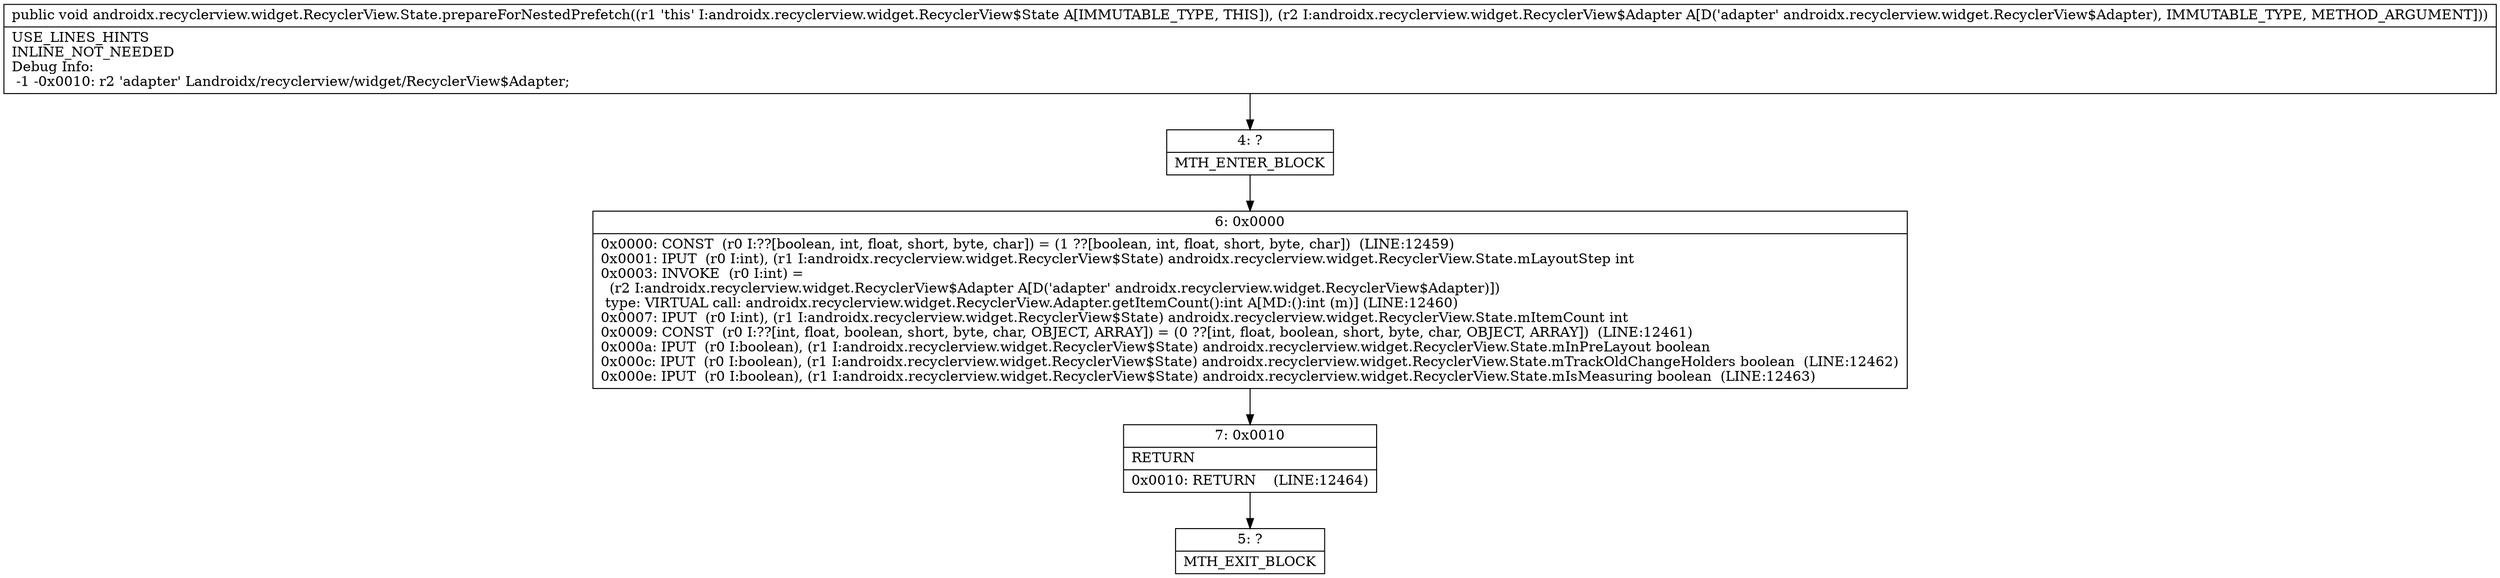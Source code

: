 digraph "CFG forandroidx.recyclerview.widget.RecyclerView.State.prepareForNestedPrefetch(Landroidx\/recyclerview\/widget\/RecyclerView$Adapter;)V" {
Node_4 [shape=record,label="{4\:\ ?|MTH_ENTER_BLOCK\l}"];
Node_6 [shape=record,label="{6\:\ 0x0000|0x0000: CONST  (r0 I:??[boolean, int, float, short, byte, char]) = (1 ??[boolean, int, float, short, byte, char])  (LINE:12459)\l0x0001: IPUT  (r0 I:int), (r1 I:androidx.recyclerview.widget.RecyclerView$State) androidx.recyclerview.widget.RecyclerView.State.mLayoutStep int \l0x0003: INVOKE  (r0 I:int) = \l  (r2 I:androidx.recyclerview.widget.RecyclerView$Adapter A[D('adapter' androidx.recyclerview.widget.RecyclerView$Adapter)])\l type: VIRTUAL call: androidx.recyclerview.widget.RecyclerView.Adapter.getItemCount():int A[MD:():int (m)] (LINE:12460)\l0x0007: IPUT  (r0 I:int), (r1 I:androidx.recyclerview.widget.RecyclerView$State) androidx.recyclerview.widget.RecyclerView.State.mItemCount int \l0x0009: CONST  (r0 I:??[int, float, boolean, short, byte, char, OBJECT, ARRAY]) = (0 ??[int, float, boolean, short, byte, char, OBJECT, ARRAY])  (LINE:12461)\l0x000a: IPUT  (r0 I:boolean), (r1 I:androidx.recyclerview.widget.RecyclerView$State) androidx.recyclerview.widget.RecyclerView.State.mInPreLayout boolean \l0x000c: IPUT  (r0 I:boolean), (r1 I:androidx.recyclerview.widget.RecyclerView$State) androidx.recyclerview.widget.RecyclerView.State.mTrackOldChangeHolders boolean  (LINE:12462)\l0x000e: IPUT  (r0 I:boolean), (r1 I:androidx.recyclerview.widget.RecyclerView$State) androidx.recyclerview.widget.RecyclerView.State.mIsMeasuring boolean  (LINE:12463)\l}"];
Node_7 [shape=record,label="{7\:\ 0x0010|RETURN\l|0x0010: RETURN    (LINE:12464)\l}"];
Node_5 [shape=record,label="{5\:\ ?|MTH_EXIT_BLOCK\l}"];
MethodNode[shape=record,label="{public void androidx.recyclerview.widget.RecyclerView.State.prepareForNestedPrefetch((r1 'this' I:androidx.recyclerview.widget.RecyclerView$State A[IMMUTABLE_TYPE, THIS]), (r2 I:androidx.recyclerview.widget.RecyclerView$Adapter A[D('adapter' androidx.recyclerview.widget.RecyclerView$Adapter), IMMUTABLE_TYPE, METHOD_ARGUMENT]))  | USE_LINES_HINTS\lINLINE_NOT_NEEDED\lDebug Info:\l  \-1 \-0x0010: r2 'adapter' Landroidx\/recyclerview\/widget\/RecyclerView$Adapter;\l}"];
MethodNode -> Node_4;Node_4 -> Node_6;
Node_6 -> Node_7;
Node_7 -> Node_5;
}

